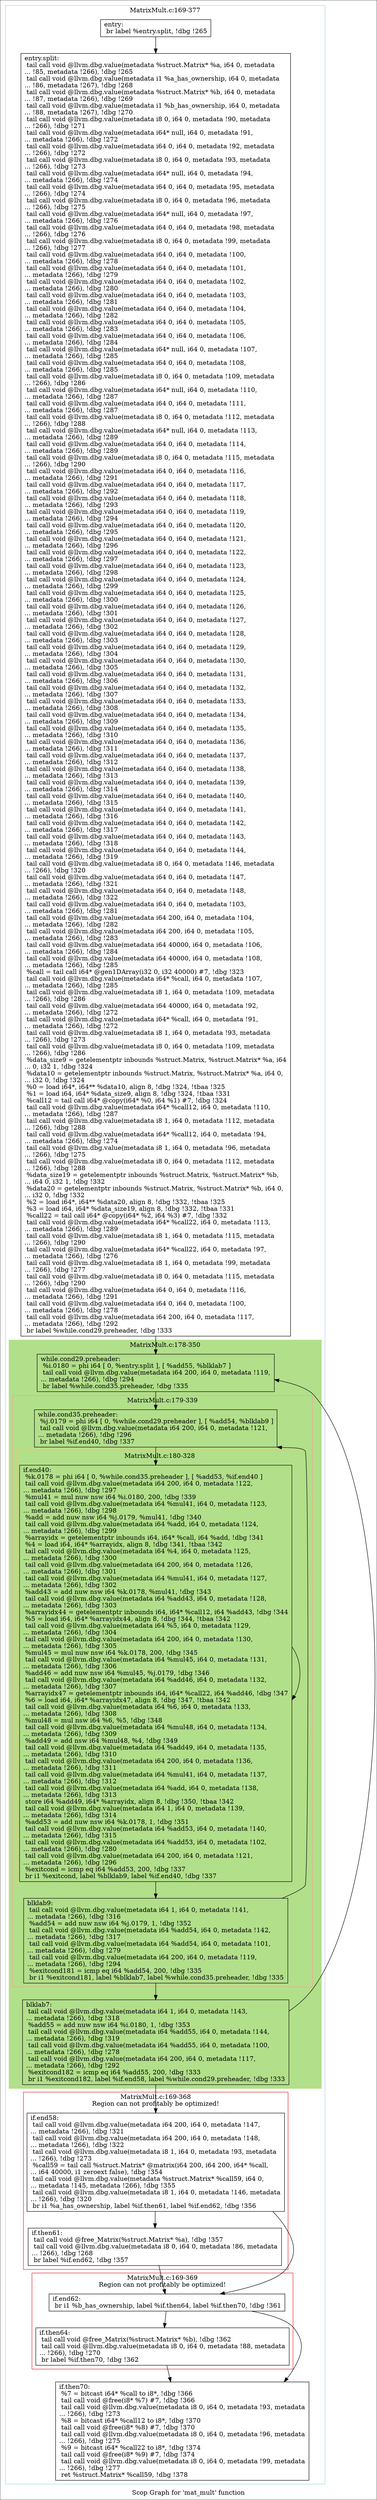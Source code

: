 digraph "Scop Graph for 'mat_mult' function" {
	label="Scop Graph for 'mat_mult' function";

	Node0x99f26c0 [shape=record,label="{entry:\l  br label %entry.split, !dbg !265\l}"];
	Node0x99f26c0 -> Node0x99d0dd0;
	Node0x99d0dd0 [shape=record,label="{entry.split:                                      \l  tail call void @llvm.dbg.value(metadata %struct.Matrix* %a, i64 0, metadata\l... !85, metadata !266), !dbg !265\l  tail call void @llvm.dbg.value(metadata i1 %a_has_ownership, i64 0, metadata\l... !86, metadata !267), !dbg !268\l  tail call void @llvm.dbg.value(metadata %struct.Matrix* %b, i64 0, metadata\l... !87, metadata !266), !dbg !269\l  tail call void @llvm.dbg.value(metadata i1 %b_has_ownership, i64 0, metadata\l... !88, metadata !267), !dbg !270\l  tail call void @llvm.dbg.value(metadata i8 0, i64 0, metadata !90, metadata\l... !266), !dbg !271\l  tail call void @llvm.dbg.value(metadata i64* null, i64 0, metadata !91,\l... metadata !266), !dbg !272\l  tail call void @llvm.dbg.value(metadata i64 0, i64 0, metadata !92, metadata\l... !266), !dbg !272\l  tail call void @llvm.dbg.value(metadata i8 0, i64 0, metadata !93, metadata\l... !266), !dbg !273\l  tail call void @llvm.dbg.value(metadata i64* null, i64 0, metadata !94,\l... metadata !266), !dbg !274\l  tail call void @llvm.dbg.value(metadata i64 0, i64 0, metadata !95, metadata\l... !266), !dbg !274\l  tail call void @llvm.dbg.value(metadata i8 0, i64 0, metadata !96, metadata\l... !266), !dbg !275\l  tail call void @llvm.dbg.value(metadata i64* null, i64 0, metadata !97,\l... metadata !266), !dbg !276\l  tail call void @llvm.dbg.value(metadata i64 0, i64 0, metadata !98, metadata\l... !266), !dbg !276\l  tail call void @llvm.dbg.value(metadata i8 0, i64 0, metadata !99, metadata\l... !266), !dbg !277\l  tail call void @llvm.dbg.value(metadata i64 0, i64 0, metadata !100,\l... metadata !266), !dbg !278\l  tail call void @llvm.dbg.value(metadata i64 0, i64 0, metadata !101,\l... metadata !266), !dbg !279\l  tail call void @llvm.dbg.value(metadata i64 0, i64 0, metadata !102,\l... metadata !266), !dbg !280\l  tail call void @llvm.dbg.value(metadata i64 0, i64 0, metadata !103,\l... metadata !266), !dbg !281\l  tail call void @llvm.dbg.value(metadata i64 0, i64 0, metadata !104,\l... metadata !266), !dbg !282\l  tail call void @llvm.dbg.value(metadata i64 0, i64 0, metadata !105,\l... metadata !266), !dbg !283\l  tail call void @llvm.dbg.value(metadata i64 0, i64 0, metadata !106,\l... metadata !266), !dbg !284\l  tail call void @llvm.dbg.value(metadata i64* null, i64 0, metadata !107,\l... metadata !266), !dbg !285\l  tail call void @llvm.dbg.value(metadata i64 0, i64 0, metadata !108,\l... metadata !266), !dbg !285\l  tail call void @llvm.dbg.value(metadata i8 0, i64 0, metadata !109, metadata\l... !266), !dbg !286\l  tail call void @llvm.dbg.value(metadata i64* null, i64 0, metadata !110,\l... metadata !266), !dbg !287\l  tail call void @llvm.dbg.value(metadata i64 0, i64 0, metadata !111,\l... metadata !266), !dbg !287\l  tail call void @llvm.dbg.value(metadata i8 0, i64 0, metadata !112, metadata\l... !266), !dbg !288\l  tail call void @llvm.dbg.value(metadata i64* null, i64 0, metadata !113,\l... metadata !266), !dbg !289\l  tail call void @llvm.dbg.value(metadata i64 0, i64 0, metadata !114,\l... metadata !266), !dbg !289\l  tail call void @llvm.dbg.value(metadata i8 0, i64 0, metadata !115, metadata\l... !266), !dbg !290\l  tail call void @llvm.dbg.value(metadata i64 0, i64 0, metadata !116,\l... metadata !266), !dbg !291\l  tail call void @llvm.dbg.value(metadata i64 0, i64 0, metadata !117,\l... metadata !266), !dbg !292\l  tail call void @llvm.dbg.value(metadata i64 0, i64 0, metadata !118,\l... metadata !266), !dbg !293\l  tail call void @llvm.dbg.value(metadata i64 0, i64 0, metadata !119,\l... metadata !266), !dbg !294\l  tail call void @llvm.dbg.value(metadata i64 0, i64 0, metadata !120,\l... metadata !266), !dbg !295\l  tail call void @llvm.dbg.value(metadata i64 0, i64 0, metadata !121,\l... metadata !266), !dbg !296\l  tail call void @llvm.dbg.value(metadata i64 0, i64 0, metadata !122,\l... metadata !266), !dbg !297\l  tail call void @llvm.dbg.value(metadata i64 0, i64 0, metadata !123,\l... metadata !266), !dbg !298\l  tail call void @llvm.dbg.value(metadata i64 0, i64 0, metadata !124,\l... metadata !266), !dbg !299\l  tail call void @llvm.dbg.value(metadata i64 0, i64 0, metadata !125,\l... metadata !266), !dbg !300\l  tail call void @llvm.dbg.value(metadata i64 0, i64 0, metadata !126,\l... metadata !266), !dbg !301\l  tail call void @llvm.dbg.value(metadata i64 0, i64 0, metadata !127,\l... metadata !266), !dbg !302\l  tail call void @llvm.dbg.value(metadata i64 0, i64 0, metadata !128,\l... metadata !266), !dbg !303\l  tail call void @llvm.dbg.value(metadata i64 0, i64 0, metadata !129,\l... metadata !266), !dbg !304\l  tail call void @llvm.dbg.value(metadata i64 0, i64 0, metadata !130,\l... metadata !266), !dbg !305\l  tail call void @llvm.dbg.value(metadata i64 0, i64 0, metadata !131,\l... metadata !266), !dbg !306\l  tail call void @llvm.dbg.value(metadata i64 0, i64 0, metadata !132,\l... metadata !266), !dbg !307\l  tail call void @llvm.dbg.value(metadata i64 0, i64 0, metadata !133,\l... metadata !266), !dbg !308\l  tail call void @llvm.dbg.value(metadata i64 0, i64 0, metadata !134,\l... metadata !266), !dbg !309\l  tail call void @llvm.dbg.value(metadata i64 0, i64 0, metadata !135,\l... metadata !266), !dbg !310\l  tail call void @llvm.dbg.value(metadata i64 0, i64 0, metadata !136,\l... metadata !266), !dbg !311\l  tail call void @llvm.dbg.value(metadata i64 0, i64 0, metadata !137,\l... metadata !266), !dbg !312\l  tail call void @llvm.dbg.value(metadata i64 0, i64 0, metadata !138,\l... metadata !266), !dbg !313\l  tail call void @llvm.dbg.value(metadata i64 0, i64 0, metadata !139,\l... metadata !266), !dbg !314\l  tail call void @llvm.dbg.value(metadata i64 0, i64 0, metadata !140,\l... metadata !266), !dbg !315\l  tail call void @llvm.dbg.value(metadata i64 0, i64 0, metadata !141,\l... metadata !266), !dbg !316\l  tail call void @llvm.dbg.value(metadata i64 0, i64 0, metadata !142,\l... metadata !266), !dbg !317\l  tail call void @llvm.dbg.value(metadata i64 0, i64 0, metadata !143,\l... metadata !266), !dbg !318\l  tail call void @llvm.dbg.value(metadata i64 0, i64 0, metadata !144,\l... metadata !266), !dbg !319\l  tail call void @llvm.dbg.value(metadata i8 0, i64 0, metadata !146, metadata\l... !266), !dbg !320\l  tail call void @llvm.dbg.value(metadata i64 0, i64 0, metadata !147,\l... metadata !266), !dbg !321\l  tail call void @llvm.dbg.value(metadata i64 0, i64 0, metadata !148,\l... metadata !266), !dbg !322\l  tail call void @llvm.dbg.value(metadata i64 0, i64 0, metadata !103,\l... metadata !266), !dbg !281\l  tail call void @llvm.dbg.value(metadata i64 200, i64 0, metadata !104,\l... metadata !266), !dbg !282\l  tail call void @llvm.dbg.value(metadata i64 200, i64 0, metadata !105,\l... metadata !266), !dbg !283\l  tail call void @llvm.dbg.value(metadata i64 40000, i64 0, metadata !106,\l... metadata !266), !dbg !284\l  tail call void @llvm.dbg.value(metadata i64 40000, i64 0, metadata !108,\l... metadata !266), !dbg !285\l  %call = tail call i64* @gen1DArray(i32 0, i32 40000) #7, !dbg !323\l  tail call void @llvm.dbg.value(metadata i64* %call, i64 0, metadata !107,\l... metadata !266), !dbg !285\l  tail call void @llvm.dbg.value(metadata i8 1, i64 0, metadata !109, metadata\l... !266), !dbg !286\l  tail call void @llvm.dbg.value(metadata i64 40000, i64 0, metadata !92,\l... metadata !266), !dbg !272\l  tail call void @llvm.dbg.value(metadata i64* %call, i64 0, metadata !91,\l... metadata !266), !dbg !272\l  tail call void @llvm.dbg.value(metadata i8 1, i64 0, metadata !93, metadata\l... !266), !dbg !273\l  tail call void @llvm.dbg.value(metadata i8 0, i64 0, metadata !109, metadata\l... !266), !dbg !286\l  %data_size9 = getelementptr inbounds %struct.Matrix, %struct.Matrix* %a, i64\l... 0, i32 1, !dbg !324\l  %data10 = getelementptr inbounds %struct.Matrix, %struct.Matrix* %a, i64 0,\l... i32 0, !dbg !324\l  %0 = load i64*, i64** %data10, align 8, !dbg !324, !tbaa !325\l  %1 = load i64, i64* %data_size9, align 8, !dbg !324, !tbaa !331\l  %call12 = tail call i64* @copy(i64* %0, i64 %1) #7, !dbg !324\l  tail call void @llvm.dbg.value(metadata i64* %call12, i64 0, metadata !110,\l... metadata !266), !dbg !287\l  tail call void @llvm.dbg.value(metadata i8 1, i64 0, metadata !112, metadata\l... !266), !dbg !288\l  tail call void @llvm.dbg.value(metadata i64* %call12, i64 0, metadata !94,\l... metadata !266), !dbg !274\l  tail call void @llvm.dbg.value(metadata i8 1, i64 0, metadata !96, metadata\l... !266), !dbg !275\l  tail call void @llvm.dbg.value(metadata i8 0, i64 0, metadata !112, metadata\l... !266), !dbg !288\l  %data_size19 = getelementptr inbounds %struct.Matrix, %struct.Matrix* %b,\l... i64 0, i32 1, !dbg !332\l  %data20 = getelementptr inbounds %struct.Matrix, %struct.Matrix* %b, i64 0,\l... i32 0, !dbg !332\l  %2 = load i64*, i64** %data20, align 8, !dbg !332, !tbaa !325\l  %3 = load i64, i64* %data_size19, align 8, !dbg !332, !tbaa !331\l  %call22 = tail call i64* @copy(i64* %2, i64 %3) #7, !dbg !332\l  tail call void @llvm.dbg.value(metadata i64* %call22, i64 0, metadata !113,\l... metadata !266), !dbg !289\l  tail call void @llvm.dbg.value(metadata i8 1, i64 0, metadata !115, metadata\l... !266), !dbg !290\l  tail call void @llvm.dbg.value(metadata i64* %call22, i64 0, metadata !97,\l... metadata !266), !dbg !276\l  tail call void @llvm.dbg.value(metadata i8 1, i64 0, metadata !99, metadata\l... !266), !dbg !277\l  tail call void @llvm.dbg.value(metadata i8 0, i64 0, metadata !115, metadata\l... !266), !dbg !290\l  tail call void @llvm.dbg.value(metadata i64 0, i64 0, metadata !116,\l... metadata !266), !dbg !291\l  tail call void @llvm.dbg.value(metadata i64 0, i64 0, metadata !100,\l... metadata !266), !dbg !278\l  tail call void @llvm.dbg.value(metadata i64 200, i64 0, metadata !117,\l... metadata !266), !dbg !292\l  br label %while.cond29.preheader, !dbg !333\l}"];
	Node0x99d0dd0 -> Node0x99fcce0;
	Node0x99fcce0 [shape=record,label="{while.cond29.preheader:                           \l  %i.0180 = phi i64 [ 0, %entry.split ], [ %add55, %blklab7 ]\l  tail call void @llvm.dbg.value(metadata i64 200, i64 0, metadata !119,\l... metadata !266), !dbg !294\l  br label %while.cond35.preheader, !dbg !335\l}"];
	Node0x99fcce0 -> Node0x99e78f0;
	Node0x99e78f0 [shape=record,label="{while.cond35.preheader:                           \l  %j.0179 = phi i64 [ 0, %while.cond29.preheader ], [ %add54, %blklab9 ]\l  tail call void @llvm.dbg.value(metadata i64 200, i64 0, metadata !121,\l... metadata !266), !dbg !296\l  br label %if.end40, !dbg !337\l}"];
	Node0x99e78f0 -> Node0x99cca30;
	Node0x99cca30 [shape=record,label="{if.end40:                                         \l  %k.0178 = phi i64 [ 0, %while.cond35.preheader ], [ %add53, %if.end40 ]\l  tail call void @llvm.dbg.value(metadata i64 200, i64 0, metadata !122,\l... metadata !266), !dbg !297\l  %mul41 = mul nuw nsw i64 %i.0180, 200, !dbg !339\l  tail call void @llvm.dbg.value(metadata i64 %mul41, i64 0, metadata !123,\l... metadata !266), !dbg !298\l  %add = add nuw nsw i64 %j.0179, %mul41, !dbg !340\l  tail call void @llvm.dbg.value(metadata i64 %add, i64 0, metadata !124,\l... metadata !266), !dbg !299\l  %arrayidx = getelementptr inbounds i64, i64* %call, i64 %add, !dbg !341\l  %4 = load i64, i64* %arrayidx, align 8, !dbg !341, !tbaa !342\l  tail call void @llvm.dbg.value(metadata i64 %4, i64 0, metadata !125,\l... metadata !266), !dbg !300\l  tail call void @llvm.dbg.value(metadata i64 200, i64 0, metadata !126,\l... metadata !266), !dbg !301\l  tail call void @llvm.dbg.value(metadata i64 %mul41, i64 0, metadata !127,\l... metadata !266), !dbg !302\l  %add43 = add nuw nsw i64 %k.0178, %mul41, !dbg !343\l  tail call void @llvm.dbg.value(metadata i64 %add43, i64 0, metadata !128,\l... metadata !266), !dbg !303\l  %arrayidx44 = getelementptr inbounds i64, i64* %call12, i64 %add43, !dbg !344\l  %5 = load i64, i64* %arrayidx44, align 8, !dbg !344, !tbaa !342\l  tail call void @llvm.dbg.value(metadata i64 %5, i64 0, metadata !129,\l... metadata !266), !dbg !304\l  tail call void @llvm.dbg.value(metadata i64 200, i64 0, metadata !130,\l... metadata !266), !dbg !305\l  %mul45 = mul nuw nsw i64 %k.0178, 200, !dbg !345\l  tail call void @llvm.dbg.value(metadata i64 %mul45, i64 0, metadata !131,\l... metadata !266), !dbg !306\l  %add46 = add nuw nsw i64 %mul45, %j.0179, !dbg !346\l  tail call void @llvm.dbg.value(metadata i64 %add46, i64 0, metadata !132,\l... metadata !266), !dbg !307\l  %arrayidx47 = getelementptr inbounds i64, i64* %call22, i64 %add46, !dbg !347\l  %6 = load i64, i64* %arrayidx47, align 8, !dbg !347, !tbaa !342\l  tail call void @llvm.dbg.value(metadata i64 %6, i64 0, metadata !133,\l... metadata !266), !dbg !308\l  %mul48 = mul nsw i64 %6, %5, !dbg !348\l  tail call void @llvm.dbg.value(metadata i64 %mul48, i64 0, metadata !134,\l... metadata !266), !dbg !309\l  %add49 = add nsw i64 %mul48, %4, !dbg !349\l  tail call void @llvm.dbg.value(metadata i64 %add49, i64 0, metadata !135,\l... metadata !266), !dbg !310\l  tail call void @llvm.dbg.value(metadata i64 200, i64 0, metadata !136,\l... metadata !266), !dbg !311\l  tail call void @llvm.dbg.value(metadata i64 %mul41, i64 0, metadata !137,\l... metadata !266), !dbg !312\l  tail call void @llvm.dbg.value(metadata i64 %add, i64 0, metadata !138,\l... metadata !266), !dbg !313\l  store i64 %add49, i64* %arrayidx, align 8, !dbg !350, !tbaa !342\l  tail call void @llvm.dbg.value(metadata i64 1, i64 0, metadata !139,\l... metadata !266), !dbg !314\l  %add53 = add nuw nsw i64 %k.0178, 1, !dbg !351\l  tail call void @llvm.dbg.value(metadata i64 %add53, i64 0, metadata !140,\l... metadata !266), !dbg !315\l  tail call void @llvm.dbg.value(metadata i64 %add53, i64 0, metadata !102,\l... metadata !266), !dbg !280\l  tail call void @llvm.dbg.value(metadata i64 200, i64 0, metadata !121,\l... metadata !266), !dbg !296\l  %exitcond = icmp eq i64 %add53, 200, !dbg !337\l  br i1 %exitcond, label %blklab9, label %if.end40, !dbg !337\l}"];
	Node0x99cca30 -> Node0x99cf240;
	Node0x99cca30 -> Node0x99cca30[constraint=false];
	Node0x99cf240 [shape=record,label="{blklab9:                                          \l  tail call void @llvm.dbg.value(metadata i64 1, i64 0, metadata !141,\l... metadata !266), !dbg !316\l  %add54 = add nuw nsw i64 %j.0179, 1, !dbg !352\l  tail call void @llvm.dbg.value(metadata i64 %add54, i64 0, metadata !142,\l... metadata !266), !dbg !317\l  tail call void @llvm.dbg.value(metadata i64 %add54, i64 0, metadata !101,\l... metadata !266), !dbg !279\l  tail call void @llvm.dbg.value(metadata i64 200, i64 0, metadata !119,\l... metadata !266), !dbg !294\l  %exitcond181 = icmp eq i64 %add54, 200, !dbg !335\l  br i1 %exitcond181, label %blklab7, label %while.cond35.preheader, !dbg !335\l}"];
	Node0x99cf240 -> Node0x9a2de00;
	Node0x99cf240 -> Node0x99e78f0[constraint=false];
	Node0x9a2de00 [shape=record,label="{blklab7:                                          \l  tail call void @llvm.dbg.value(metadata i64 1, i64 0, metadata !143,\l... metadata !266), !dbg !318\l  %add55 = add nuw nsw i64 %i.0180, 1, !dbg !353\l  tail call void @llvm.dbg.value(metadata i64 %add55, i64 0, metadata !144,\l... metadata !266), !dbg !319\l  tail call void @llvm.dbg.value(metadata i64 %add55, i64 0, metadata !100,\l... metadata !266), !dbg !278\l  tail call void @llvm.dbg.value(metadata i64 200, i64 0, metadata !117,\l... metadata !266), !dbg !292\l  %exitcond182 = icmp eq i64 %add55, 200, !dbg !333\l  br i1 %exitcond182, label %if.end58, label %while.cond29.preheader, !dbg !333\l}"];
	Node0x9a2de00 -> Node0x99fe770;
	Node0x9a2de00 -> Node0x99fcce0[constraint=false];
	Node0x99fe770 [shape=record,label="{if.end58:                                         \l  tail call void @llvm.dbg.value(metadata i64 200, i64 0, metadata !147,\l... metadata !266), !dbg !321\l  tail call void @llvm.dbg.value(metadata i64 200, i64 0, metadata !148,\l... metadata !266), !dbg !322\l  tail call void @llvm.dbg.value(metadata i8 1, i64 0, metadata !93, metadata\l... !266), !dbg !273\l  %call59 = tail call %struct.Matrix* @matrix(i64 200, i64 200, i64* %call,\l... i64 40000, i1 zeroext false), !dbg !354\l  tail call void @llvm.dbg.value(metadata %struct.Matrix* %call59, i64 0,\l... metadata !145, metadata !266), !dbg !355\l  tail call void @llvm.dbg.value(metadata i8 1, i64 0, metadata !146, metadata\l... !266), !dbg !320\l  br i1 %a_has_ownership, label %if.then61, label %if.end62, !dbg !356\l}"];
	Node0x99fe770 -> Node0x9a2f770;
	Node0x99fe770 -> Node0x99c9120;
	Node0x9a2f770 [shape=record,label="{if.then61:                                        \l  tail call void @free_Matrix(%struct.Matrix* %a), !dbg !357\l  tail call void @llvm.dbg.value(metadata i8 0, i64 0, metadata !86, metadata\l... !266), !dbg !268\l  br label %if.end62, !dbg !357\l}"];
	Node0x9a2f770 -> Node0x99c9120;
	Node0x99c9120 [shape=record,label="{if.end62:                                         \l  br i1 %b_has_ownership, label %if.then64, label %if.then70, !dbg !361\l}"];
	Node0x99c9120 -> Node0x99fc880;
	Node0x99c9120 -> Node0x9a9df70;
	Node0x99fc880 [shape=record,label="{if.then64:                                        \l  tail call void @free_Matrix(%struct.Matrix* %b), !dbg !362\l  tail call void @llvm.dbg.value(metadata i8 0, i64 0, metadata !88, metadata\l... !266), !dbg !270\l  br label %if.then70, !dbg !362\l}"];
	Node0x99fc880 -> Node0x9a9df70;
	Node0x9a9df70 [shape=record,label="{if.then70:                                        \l  %7 = bitcast i64* %call to i8*, !dbg !366\l  tail call void @free(i8* %7) #7, !dbg !366\l  tail call void @llvm.dbg.value(metadata i8 0, i64 0, metadata !93, metadata\l... !266), !dbg !273\l  %8 = bitcast i64* %call12 to i8*, !dbg !370\l  tail call void @free(i8* %8) #7, !dbg !370\l  tail call void @llvm.dbg.value(metadata i8 0, i64 0, metadata !96, metadata\l... !266), !dbg !275\l  %9 = bitcast i64* %call22 to i8*, !dbg !374\l  tail call void @free(i8* %9) #7, !dbg !374\l  tail call void @llvm.dbg.value(metadata i8 0, i64 0, metadata !99, metadata\l... !266), !dbg !277\l  ret %struct.Matrix* %call59, !dbg !378\l}"];
	colorscheme = "paired12"
        subgraph cluster_0x9a71190 {
          label = "MatrixMult.c:169-377
";
          style = solid;
          color = 1
          subgraph cluster_0x99f5d80 {
            label = "MatrixMult.c:178-350
";
            style = filled;
            color = 3            subgraph cluster_0x9a2df30 {
              label = "MatrixMult.c:179-339
";
              style = solid;
              color = 5
              subgraph cluster_0x9a30240 {
                label = "MatrixMult.c:180-328
";
                style = solid;
                color = 7
                Node0x99cca30;
              }
              Node0x99e78f0;
              Node0x99cf240;
            }
            Node0x99fcce0;
            Node0x9a2de00;
          }
          subgraph cluster_0x9a1b1d0 {
            label = "MatrixMult.c:169-368
Region can not profitably be optimized!";
            style = solid;
            color = 6
            Node0x99fe770;
            Node0x9a2f770;
          }
          subgraph cluster_0x9ab07a0 {
            label = "MatrixMult.c:169-369
Region can not profitably be optimized!";
            style = solid;
            color = 6
            Node0x99c9120;
            Node0x99fc880;
          }
          Node0x99f26c0;
          Node0x99d0dd0;
          Node0x9a9df70;
        }
}
